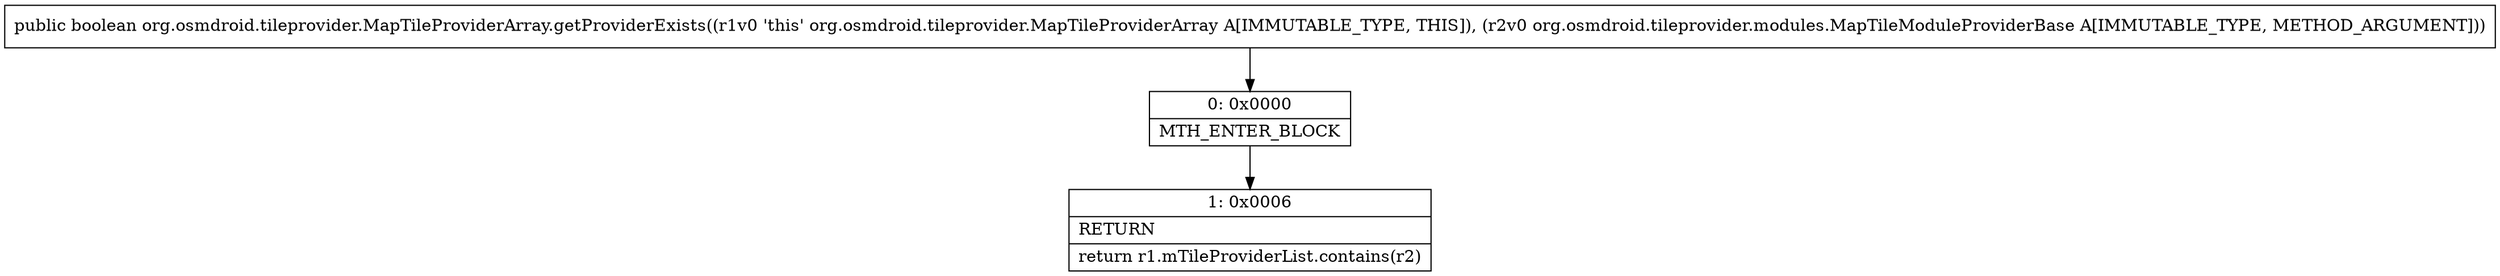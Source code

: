 digraph "CFG fororg.osmdroid.tileprovider.MapTileProviderArray.getProviderExists(Lorg\/osmdroid\/tileprovider\/modules\/MapTileModuleProviderBase;)Z" {
Node_0 [shape=record,label="{0\:\ 0x0000|MTH_ENTER_BLOCK\l}"];
Node_1 [shape=record,label="{1\:\ 0x0006|RETURN\l|return r1.mTileProviderList.contains(r2)\l}"];
MethodNode[shape=record,label="{public boolean org.osmdroid.tileprovider.MapTileProviderArray.getProviderExists((r1v0 'this' org.osmdroid.tileprovider.MapTileProviderArray A[IMMUTABLE_TYPE, THIS]), (r2v0 org.osmdroid.tileprovider.modules.MapTileModuleProviderBase A[IMMUTABLE_TYPE, METHOD_ARGUMENT])) }"];
MethodNode -> Node_0;
Node_0 -> Node_1;
}

